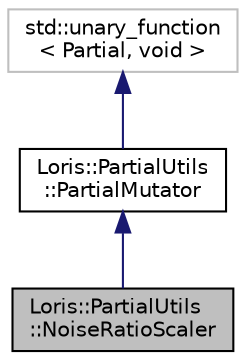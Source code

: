 digraph "Loris::PartialUtils::NoiseRatioScaler"
{
 // LATEX_PDF_SIZE
  edge [fontname="Helvetica",fontsize="10",labelfontname="Helvetica",labelfontsize="10"];
  node [fontname="Helvetica",fontsize="10",shape=record];
  Node1 [label="Loris::PartialUtils\l::NoiseRatioScaler",height=0.2,width=0.4,color="black", fillcolor="grey75", style="filled", fontcolor="black",tooltip=" "];
  Node2 -> Node1 [dir="back",color="midnightblue",fontsize="10",style="solid",fontname="Helvetica"];
  Node2 [label="Loris::PartialUtils\l::PartialMutator",height=0.2,width=0.4,color="black", fillcolor="white", style="filled",URL="$a00255.html",tooltip=" "];
  Node3 -> Node2 [dir="back",color="midnightblue",fontsize="10",style="solid",fontname="Helvetica"];
  Node3 [label="std::unary_function\l\< Partial, void \>",height=0.2,width=0.4,color="grey75", fillcolor="white", style="filled",tooltip=" "];
}
